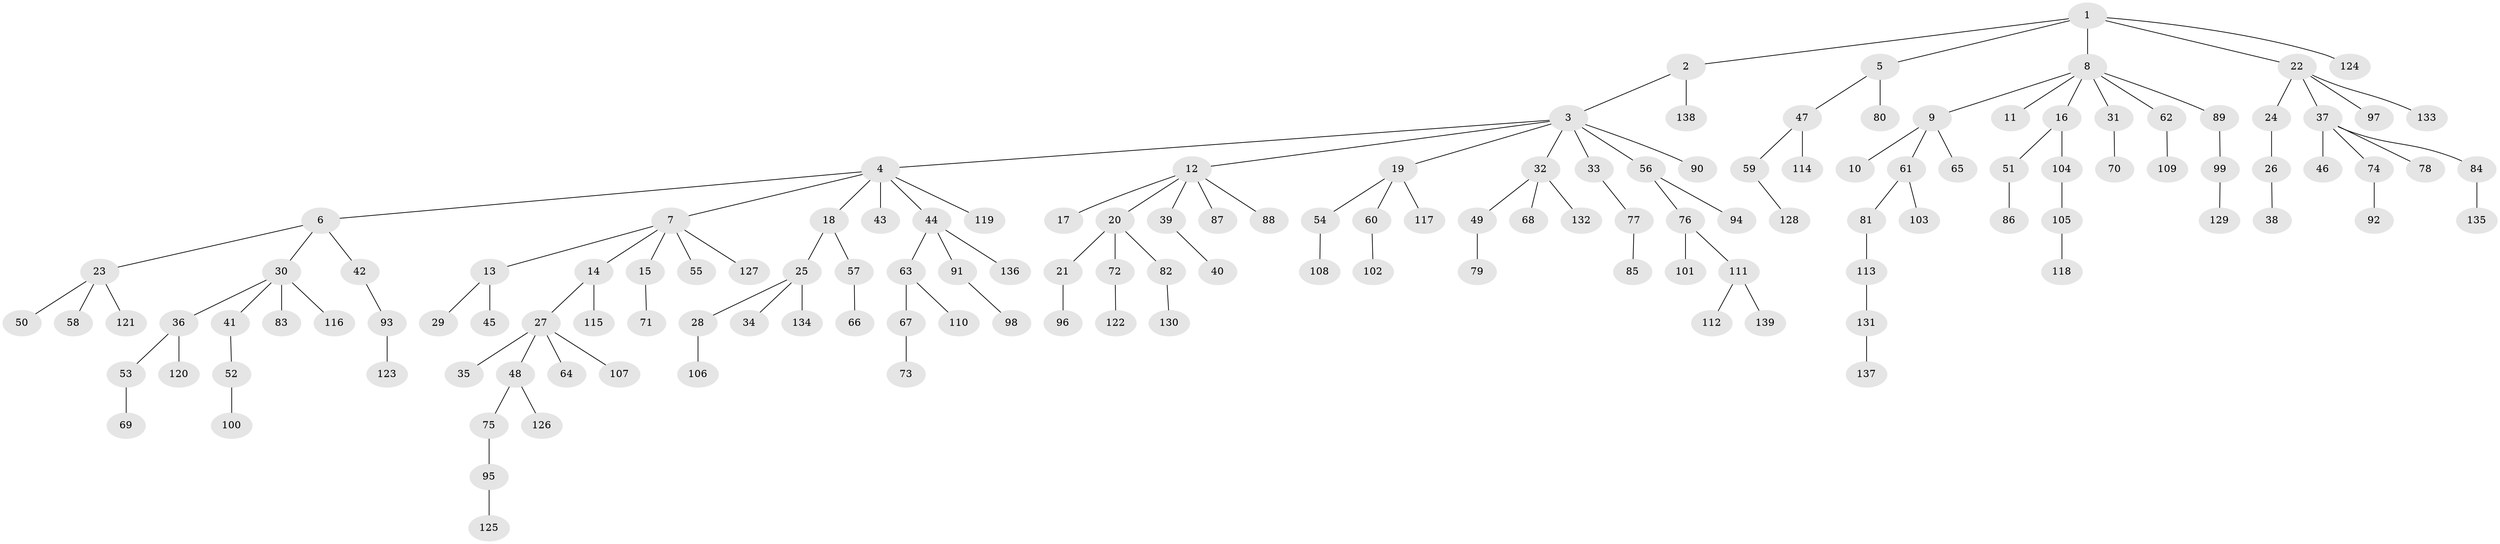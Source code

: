 // coarse degree distribution, {4: 0.08333333333333333, 2: 0.25, 7: 0.011904761904761904, 6: 0.023809523809523808, 5: 0.023809523809523808, 3: 0.09523809523809523, 1: 0.5119047619047619}
// Generated by graph-tools (version 1.1) at 2025/51/03/04/25 22:51:30]
// undirected, 139 vertices, 138 edges
graph export_dot {
  node [color=gray90,style=filled];
  1;
  2;
  3;
  4;
  5;
  6;
  7;
  8;
  9;
  10;
  11;
  12;
  13;
  14;
  15;
  16;
  17;
  18;
  19;
  20;
  21;
  22;
  23;
  24;
  25;
  26;
  27;
  28;
  29;
  30;
  31;
  32;
  33;
  34;
  35;
  36;
  37;
  38;
  39;
  40;
  41;
  42;
  43;
  44;
  45;
  46;
  47;
  48;
  49;
  50;
  51;
  52;
  53;
  54;
  55;
  56;
  57;
  58;
  59;
  60;
  61;
  62;
  63;
  64;
  65;
  66;
  67;
  68;
  69;
  70;
  71;
  72;
  73;
  74;
  75;
  76;
  77;
  78;
  79;
  80;
  81;
  82;
  83;
  84;
  85;
  86;
  87;
  88;
  89;
  90;
  91;
  92;
  93;
  94;
  95;
  96;
  97;
  98;
  99;
  100;
  101;
  102;
  103;
  104;
  105;
  106;
  107;
  108;
  109;
  110;
  111;
  112;
  113;
  114;
  115;
  116;
  117;
  118;
  119;
  120;
  121;
  122;
  123;
  124;
  125;
  126;
  127;
  128;
  129;
  130;
  131;
  132;
  133;
  134;
  135;
  136;
  137;
  138;
  139;
  1 -- 2;
  1 -- 5;
  1 -- 8;
  1 -- 22;
  1 -- 124;
  2 -- 3;
  2 -- 138;
  3 -- 4;
  3 -- 12;
  3 -- 19;
  3 -- 32;
  3 -- 33;
  3 -- 56;
  3 -- 90;
  4 -- 6;
  4 -- 7;
  4 -- 18;
  4 -- 43;
  4 -- 44;
  4 -- 119;
  5 -- 47;
  5 -- 80;
  6 -- 23;
  6 -- 30;
  6 -- 42;
  7 -- 13;
  7 -- 14;
  7 -- 15;
  7 -- 55;
  7 -- 127;
  8 -- 9;
  8 -- 11;
  8 -- 16;
  8 -- 31;
  8 -- 62;
  8 -- 89;
  9 -- 10;
  9 -- 61;
  9 -- 65;
  12 -- 17;
  12 -- 20;
  12 -- 39;
  12 -- 87;
  12 -- 88;
  13 -- 29;
  13 -- 45;
  14 -- 27;
  14 -- 115;
  15 -- 71;
  16 -- 51;
  16 -- 104;
  18 -- 25;
  18 -- 57;
  19 -- 54;
  19 -- 60;
  19 -- 117;
  20 -- 21;
  20 -- 72;
  20 -- 82;
  21 -- 96;
  22 -- 24;
  22 -- 37;
  22 -- 97;
  22 -- 133;
  23 -- 50;
  23 -- 58;
  23 -- 121;
  24 -- 26;
  25 -- 28;
  25 -- 34;
  25 -- 134;
  26 -- 38;
  27 -- 35;
  27 -- 48;
  27 -- 64;
  27 -- 107;
  28 -- 106;
  30 -- 36;
  30 -- 41;
  30 -- 83;
  30 -- 116;
  31 -- 70;
  32 -- 49;
  32 -- 68;
  32 -- 132;
  33 -- 77;
  36 -- 53;
  36 -- 120;
  37 -- 46;
  37 -- 74;
  37 -- 78;
  37 -- 84;
  39 -- 40;
  41 -- 52;
  42 -- 93;
  44 -- 63;
  44 -- 91;
  44 -- 136;
  47 -- 59;
  47 -- 114;
  48 -- 75;
  48 -- 126;
  49 -- 79;
  51 -- 86;
  52 -- 100;
  53 -- 69;
  54 -- 108;
  56 -- 76;
  56 -- 94;
  57 -- 66;
  59 -- 128;
  60 -- 102;
  61 -- 81;
  61 -- 103;
  62 -- 109;
  63 -- 67;
  63 -- 110;
  67 -- 73;
  72 -- 122;
  74 -- 92;
  75 -- 95;
  76 -- 101;
  76 -- 111;
  77 -- 85;
  81 -- 113;
  82 -- 130;
  84 -- 135;
  89 -- 99;
  91 -- 98;
  93 -- 123;
  95 -- 125;
  99 -- 129;
  104 -- 105;
  105 -- 118;
  111 -- 112;
  111 -- 139;
  113 -- 131;
  131 -- 137;
}
